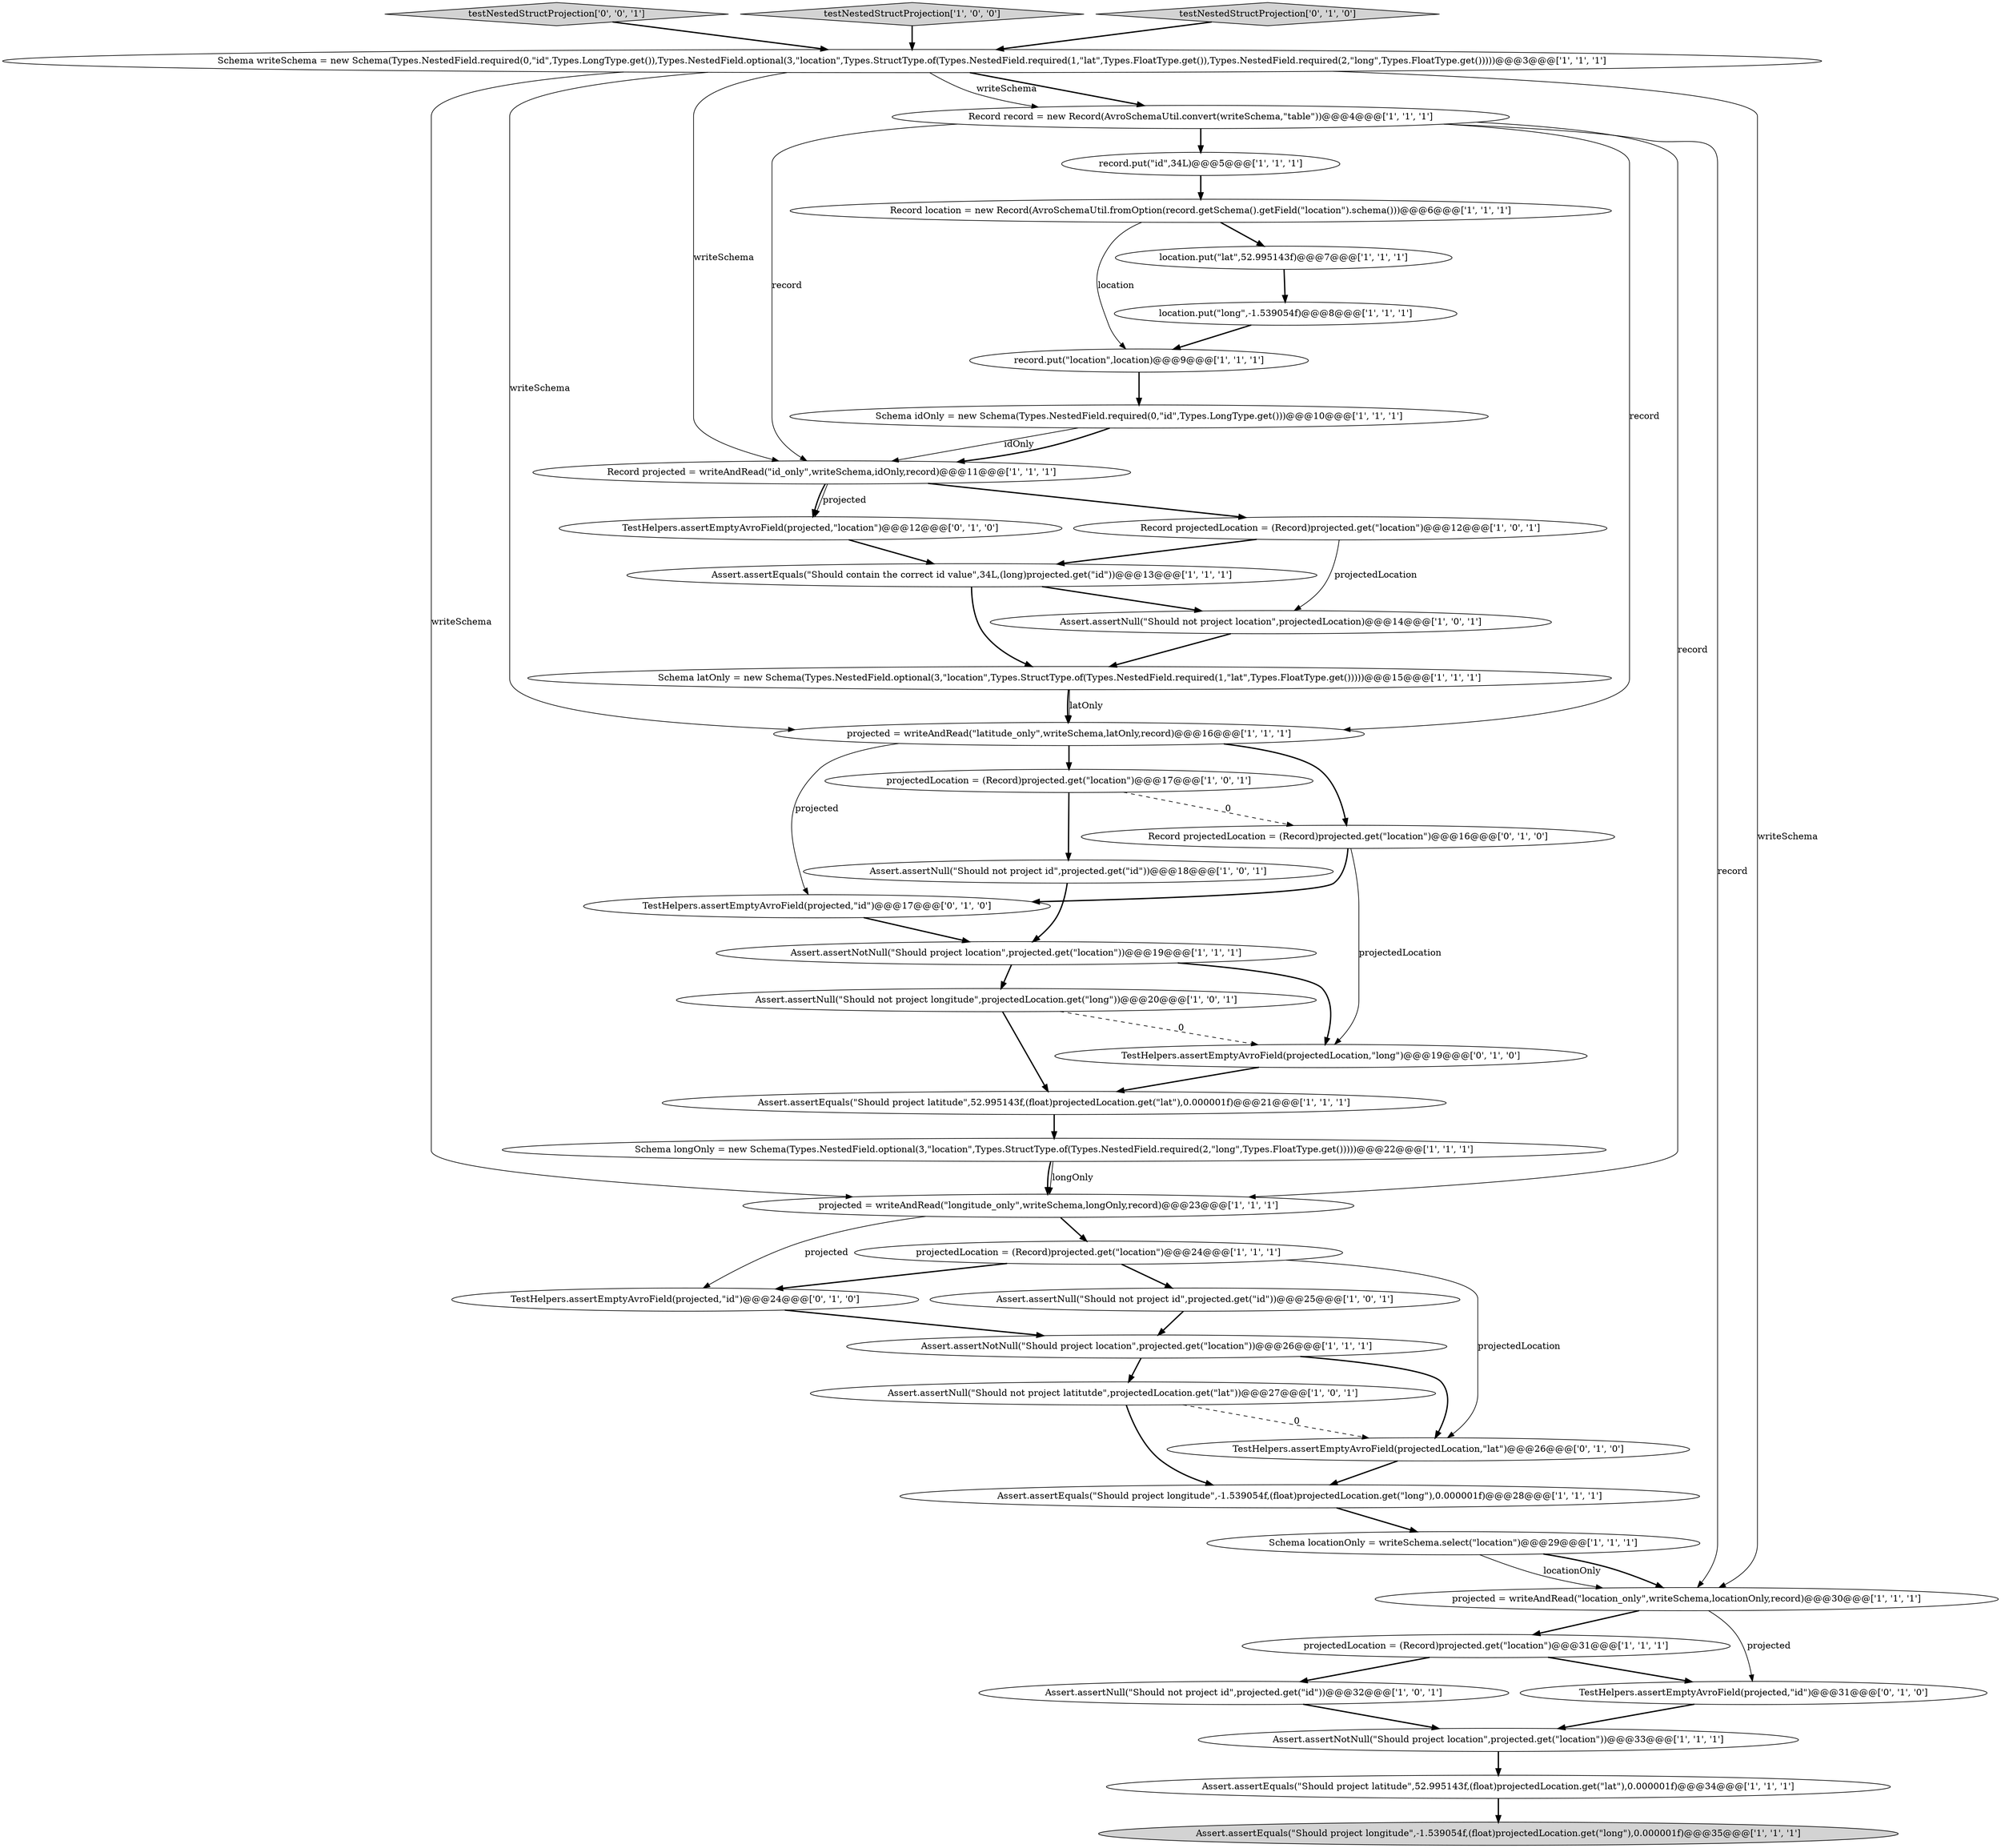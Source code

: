 digraph {
15 [style = filled, label = "Assert.assertEquals(\"Should project longitude\",-1.539054f,(float)projectedLocation.get(\"long\"),0.000001f)@@@28@@@['1', '1', '1']", fillcolor = white, shape = ellipse image = "AAA0AAABBB1BBB"];
4 [style = filled, label = "record.put(\"id\",34L)@@@5@@@['1', '1', '1']", fillcolor = white, shape = ellipse image = "AAA0AAABBB1BBB"];
27 [style = filled, label = "Assert.assertEquals(\"Should project longitude\",-1.539054f,(float)projectedLocation.get(\"long\"),0.000001f)@@@35@@@['1', '1', '1']", fillcolor = lightgray, shape = ellipse image = "AAA0AAABBB1BBB"];
14 [style = filled, label = "Schema latOnly = new Schema(Types.NestedField.optional(3,\"location\",Types.StructType.of(Types.NestedField.required(1,\"lat\",Types.FloatType.get()))))@@@15@@@['1', '1', '1']", fillcolor = white, shape = ellipse image = "AAA0AAABBB1BBB"];
26 [style = filled, label = "Schema writeSchema = new Schema(Types.NestedField.required(0,\"id\",Types.LongType.get()),Types.NestedField.optional(3,\"location\",Types.StructType.of(Types.NestedField.required(1,\"lat\",Types.FloatType.get()),Types.NestedField.required(2,\"long\",Types.FloatType.get()))))@@@3@@@['1', '1', '1']", fillcolor = white, shape = ellipse image = "AAA0AAABBB1BBB"];
23 [style = filled, label = "Assert.assertNull(\"Should not project latitutde\",projectedLocation.get(\"lat\"))@@@27@@@['1', '0', '1']", fillcolor = white, shape = ellipse image = "AAA0AAABBB1BBB"];
40 [style = filled, label = "Record projectedLocation = (Record)projected.get(\"location\")@@@16@@@['0', '1', '0']", fillcolor = white, shape = ellipse image = "AAA1AAABBB2BBB"];
2 [style = filled, label = "projectedLocation = (Record)projected.get(\"location\")@@@31@@@['1', '1', '1']", fillcolor = white, shape = ellipse image = "AAA0AAABBB1BBB"];
36 [style = filled, label = "TestHelpers.assertEmptyAvroField(projected,\"id\")@@@31@@@['0', '1', '0']", fillcolor = white, shape = ellipse image = "AAA0AAABBB2BBB"];
37 [style = filled, label = "TestHelpers.assertEmptyAvroField(projectedLocation,\"lat\")@@@26@@@['0', '1', '0']", fillcolor = white, shape = ellipse image = "AAA1AAABBB2BBB"];
10 [style = filled, label = "projectedLocation = (Record)projected.get(\"location\")@@@17@@@['1', '0', '1']", fillcolor = white, shape = ellipse image = "AAA0AAABBB1BBB"];
28 [style = filled, label = "projectedLocation = (Record)projected.get(\"location\")@@@24@@@['1', '1', '1']", fillcolor = white, shape = ellipse image = "AAA0AAABBB1BBB"];
13 [style = filled, label = "Record projectedLocation = (Record)projected.get(\"location\")@@@12@@@['1', '0', '1']", fillcolor = white, shape = ellipse image = "AAA0AAABBB1BBB"];
19 [style = filled, label = "Schema idOnly = new Schema(Types.NestedField.required(0,\"id\",Types.LongType.get()))@@@10@@@['1', '1', '1']", fillcolor = white, shape = ellipse image = "AAA0AAABBB1BBB"];
25 [style = filled, label = "Record projected = writeAndRead(\"id_only\",writeSchema,idOnly,record)@@@11@@@['1', '1', '1']", fillcolor = white, shape = ellipse image = "AAA0AAABBB1BBB"];
17 [style = filled, label = "Assert.assertEquals(\"Should contain the correct id value\",34L,(long)projected.get(\"id\"))@@@13@@@['1', '1', '1']", fillcolor = white, shape = ellipse image = "AAA0AAABBB1BBB"];
7 [style = filled, label = "location.put(\"long\",-1.539054f)@@@8@@@['1', '1', '1']", fillcolor = white, shape = ellipse image = "AAA0AAABBB1BBB"];
42 [style = filled, label = "testNestedStructProjection['0', '0', '1']", fillcolor = lightgray, shape = diamond image = "AAA0AAABBB3BBB"];
0 [style = filled, label = "projected = writeAndRead(\"latitude_only\",writeSchema,latOnly,record)@@@16@@@['1', '1', '1']", fillcolor = white, shape = ellipse image = "AAA0AAABBB1BBB"];
31 [style = filled, label = "Schema longOnly = new Schema(Types.NestedField.optional(3,\"location\",Types.StructType.of(Types.NestedField.required(2,\"long\",Types.FloatType.get()))))@@@22@@@['1', '1', '1']", fillcolor = white, shape = ellipse image = "AAA0AAABBB1BBB"];
33 [style = filled, label = "Assert.assertNotNull(\"Should project location\",projected.get(\"location\"))@@@26@@@['1', '1', '1']", fillcolor = white, shape = ellipse image = "AAA0AAABBB1BBB"];
12 [style = filled, label = "testNestedStructProjection['1', '0', '0']", fillcolor = lightgray, shape = diamond image = "AAA0AAABBB1BBB"];
41 [style = filled, label = "TestHelpers.assertEmptyAvroField(projectedLocation,\"long\")@@@19@@@['0', '1', '0']", fillcolor = white, shape = ellipse image = "AAA1AAABBB2BBB"];
38 [style = filled, label = "TestHelpers.assertEmptyAvroField(projected,\"id\")@@@24@@@['0', '1', '0']", fillcolor = white, shape = ellipse image = "AAA0AAABBB2BBB"];
39 [style = filled, label = "testNestedStructProjection['0', '1', '0']", fillcolor = lightgray, shape = diamond image = "AAA0AAABBB2BBB"];
21 [style = filled, label = "Record record = new Record(AvroSchemaUtil.convert(writeSchema,\"table\"))@@@4@@@['1', '1', '1']", fillcolor = white, shape = ellipse image = "AAA0AAABBB1BBB"];
32 [style = filled, label = "Assert.assertNull(\"Should not project id\",projected.get(\"id\"))@@@18@@@['1', '0', '1']", fillcolor = white, shape = ellipse image = "AAA0AAABBB1BBB"];
35 [style = filled, label = "TestHelpers.assertEmptyAvroField(projected,\"id\")@@@17@@@['0', '1', '0']", fillcolor = white, shape = ellipse image = "AAA0AAABBB2BBB"];
30 [style = filled, label = "Assert.assertNull(\"Should not project location\",projectedLocation)@@@14@@@['1', '0', '1']", fillcolor = white, shape = ellipse image = "AAA0AAABBB1BBB"];
9 [style = filled, label = "Assert.assertNotNull(\"Should project location\",projected.get(\"location\"))@@@33@@@['1', '1', '1']", fillcolor = white, shape = ellipse image = "AAA0AAABBB1BBB"];
5 [style = filled, label = "record.put(\"location\",location)@@@9@@@['1', '1', '1']", fillcolor = white, shape = ellipse image = "AAA0AAABBB1BBB"];
22 [style = filled, label = "Assert.assertNull(\"Should not project longitude\",projectedLocation.get(\"long\"))@@@20@@@['1', '0', '1']", fillcolor = white, shape = ellipse image = "AAA0AAABBB1BBB"];
11 [style = filled, label = "Assert.assertNull(\"Should not project id\",projected.get(\"id\"))@@@32@@@['1', '0', '1']", fillcolor = white, shape = ellipse image = "AAA0AAABBB1BBB"];
6 [style = filled, label = "Assert.assertEquals(\"Should project latitude\",52.995143f,(float)projectedLocation.get(\"lat\"),0.000001f)@@@21@@@['1', '1', '1']", fillcolor = white, shape = ellipse image = "AAA0AAABBB1BBB"];
3 [style = filled, label = "Assert.assertEquals(\"Should project latitude\",52.995143f,(float)projectedLocation.get(\"lat\"),0.000001f)@@@34@@@['1', '1', '1']", fillcolor = white, shape = ellipse image = "AAA0AAABBB1BBB"];
24 [style = filled, label = "Schema locationOnly = writeSchema.select(\"location\")@@@29@@@['1', '1', '1']", fillcolor = white, shape = ellipse image = "AAA0AAABBB1BBB"];
8 [style = filled, label = "Assert.assertNotNull(\"Should project location\",projected.get(\"location\"))@@@19@@@['1', '1', '1']", fillcolor = white, shape = ellipse image = "AAA0AAABBB1BBB"];
29 [style = filled, label = "projected = writeAndRead(\"longitude_only\",writeSchema,longOnly,record)@@@23@@@['1', '1', '1']", fillcolor = white, shape = ellipse image = "AAA0AAABBB1BBB"];
1 [style = filled, label = "location.put(\"lat\",52.995143f)@@@7@@@['1', '1', '1']", fillcolor = white, shape = ellipse image = "AAA0AAABBB1BBB"];
34 [style = filled, label = "TestHelpers.assertEmptyAvroField(projected,\"location\")@@@12@@@['0', '1', '0']", fillcolor = white, shape = ellipse image = "AAA0AAABBB2BBB"];
18 [style = filled, label = "Assert.assertNull(\"Should not project id\",projected.get(\"id\"))@@@25@@@['1', '0', '1']", fillcolor = white, shape = ellipse image = "AAA0AAABBB1BBB"];
16 [style = filled, label = "Record location = new Record(AvroSchemaUtil.fromOption(record.getSchema().getField(\"location\").schema()))@@@6@@@['1', '1', '1']", fillcolor = white, shape = ellipse image = "AAA0AAABBB1BBB"];
20 [style = filled, label = "projected = writeAndRead(\"location_only\",writeSchema,locationOnly,record)@@@30@@@['1', '1', '1']", fillcolor = white, shape = ellipse image = "AAA0AAABBB1BBB"];
22->41 [style = dashed, label="0"];
12->26 [style = bold, label=""];
21->20 [style = solid, label="record"];
13->30 [style = solid, label="projectedLocation"];
5->19 [style = bold, label=""];
31->29 [style = solid, label="longOnly"];
8->41 [style = bold, label=""];
26->21 [style = bold, label=""];
10->32 [style = bold, label=""];
23->15 [style = bold, label=""];
19->25 [style = solid, label="idOnly"];
41->6 [style = bold, label=""];
40->41 [style = solid, label="projectedLocation"];
4->16 [style = bold, label=""];
22->6 [style = bold, label=""];
24->20 [style = bold, label=""];
2->11 [style = bold, label=""];
13->17 [style = bold, label=""];
28->38 [style = bold, label=""];
28->37 [style = solid, label="projectedLocation"];
29->28 [style = bold, label=""];
9->3 [style = bold, label=""];
25->34 [style = bold, label=""];
18->33 [style = bold, label=""];
11->9 [style = bold, label=""];
17->14 [style = bold, label=""];
14->0 [style = bold, label=""];
15->24 [style = bold, label=""];
34->17 [style = bold, label=""];
3->27 [style = bold, label=""];
33->37 [style = bold, label=""];
10->40 [style = dashed, label="0"];
25->34 [style = solid, label="projected"];
20->36 [style = solid, label="projected"];
0->10 [style = bold, label=""];
36->9 [style = bold, label=""];
29->38 [style = solid, label="projected"];
19->25 [style = bold, label=""];
26->0 [style = solid, label="writeSchema"];
2->36 [style = bold, label=""];
24->20 [style = solid, label="locationOnly"];
16->1 [style = bold, label=""];
26->29 [style = solid, label="writeSchema"];
6->31 [style = bold, label=""];
32->8 [style = bold, label=""];
33->23 [style = bold, label=""];
8->22 [style = bold, label=""];
25->13 [style = bold, label=""];
0->35 [style = solid, label="projected"];
21->25 [style = solid, label="record"];
28->18 [style = bold, label=""];
23->37 [style = dashed, label="0"];
7->5 [style = bold, label=""];
0->40 [style = bold, label=""];
26->21 [style = solid, label="writeSchema"];
21->0 [style = solid, label="record"];
35->8 [style = bold, label=""];
38->33 [style = bold, label=""];
20->2 [style = bold, label=""];
26->20 [style = solid, label="writeSchema"];
1->7 [style = bold, label=""];
31->29 [style = bold, label=""];
40->35 [style = bold, label=""];
30->14 [style = bold, label=""];
16->5 [style = solid, label="location"];
17->30 [style = bold, label=""];
21->4 [style = bold, label=""];
37->15 [style = bold, label=""];
42->26 [style = bold, label=""];
14->0 [style = solid, label="latOnly"];
26->25 [style = solid, label="writeSchema"];
21->29 [style = solid, label="record"];
39->26 [style = bold, label=""];
}
